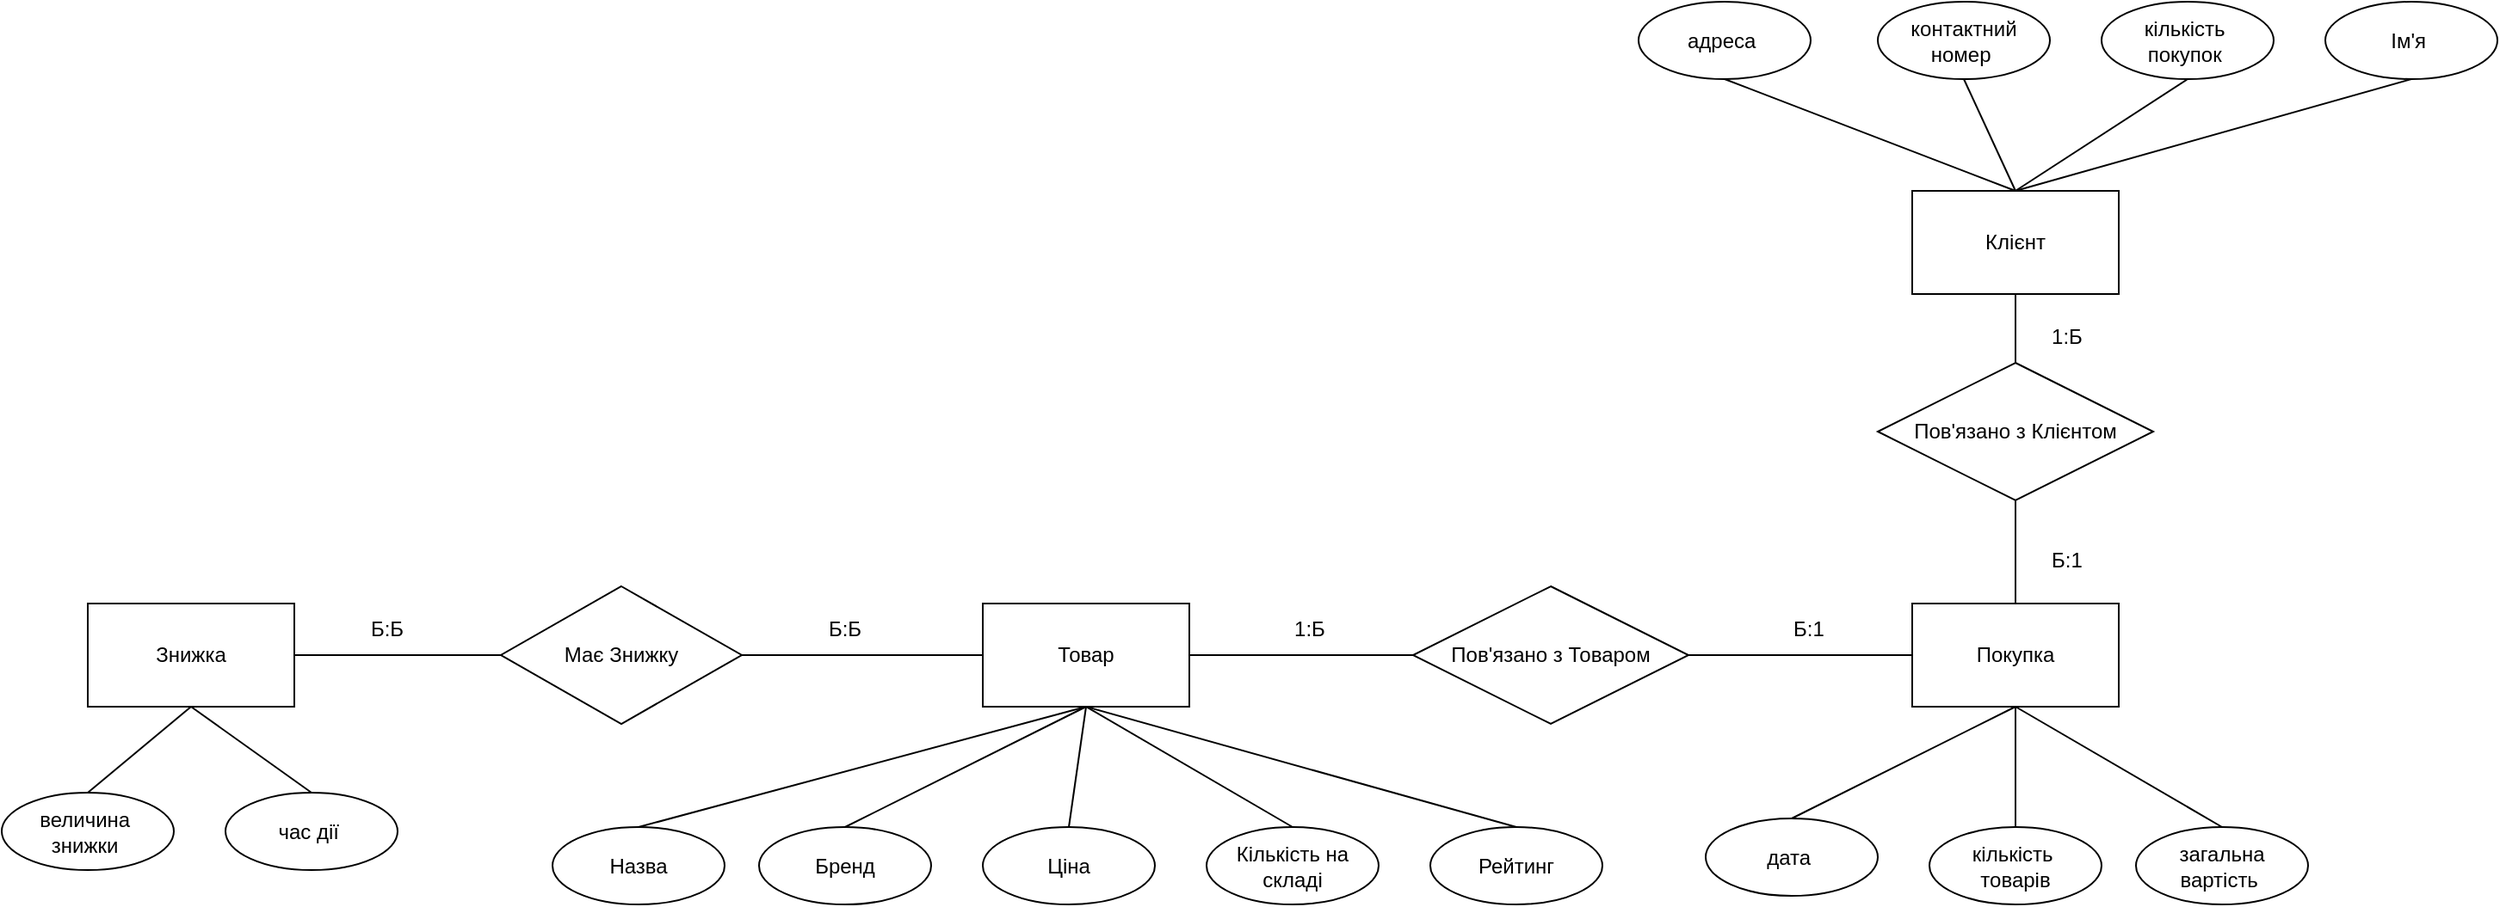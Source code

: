 <mxfile version="22.0.0" type="github">
  <diagram name="Страница — 1" id="rC-B-IihbgTvqLYvBs3h">
    <mxGraphModel dx="1519" dy="861" grid="0" gridSize="10" guides="0" tooltips="1" connect="0" arrows="0" fold="1" page="0" pageScale="1" pageWidth="827" pageHeight="1169" math="0" shadow="0">
      <root>
        <mxCell id="0" />
        <mxCell id="1" parent="0" />
        <mxCell id="mcsAyT45D13i0M1cORAj-3" value="Покупка" style="rounded=0;whiteSpace=wrap;html=1;" vertex="1" parent="1">
          <mxGeometry x="1300" y="460" width="120" height="60" as="geometry" />
        </mxCell>
        <mxCell id="mcsAyT45D13i0M1cORAj-4" value="Товар" style="rounded=0;whiteSpace=wrap;html=1;" vertex="1" parent="1">
          <mxGeometry x="760" y="460" width="120" height="60" as="geometry" />
        </mxCell>
        <mxCell id="mcsAyT45D13i0M1cORAj-5" value="Знижка" style="rounded=0;whiteSpace=wrap;html=1;" vertex="1" parent="1">
          <mxGeometry x="240" y="460" width="120" height="60" as="geometry" />
        </mxCell>
        <mxCell id="mcsAyT45D13i0M1cORAj-6" value="Клієнт" style="rounded=0;whiteSpace=wrap;html=1;" vertex="1" parent="1">
          <mxGeometry x="1300" y="220" width="120" height="60" as="geometry" />
        </mxCell>
        <mxCell id="mcsAyT45D13i0M1cORAj-7" value="Назва" style="ellipse;whiteSpace=wrap;html=1;" vertex="1" parent="1">
          <mxGeometry x="510" y="590" width="100" height="45" as="geometry" />
        </mxCell>
        <mxCell id="mcsAyT45D13i0M1cORAj-8" value="Бренд" style="ellipse;whiteSpace=wrap;html=1;" vertex="1" parent="1">
          <mxGeometry x="630" y="590" width="100" height="45" as="geometry" />
        </mxCell>
        <mxCell id="mcsAyT45D13i0M1cORAj-9" value="Кількість на складі" style="ellipse;whiteSpace=wrap;html=1;" vertex="1" parent="1">
          <mxGeometry x="890" y="590" width="100" height="45" as="geometry" />
        </mxCell>
        <mxCell id="mcsAyT45D13i0M1cORAj-10" value="Рейтинг" style="ellipse;whiteSpace=wrap;html=1;" vertex="1" parent="1">
          <mxGeometry x="1020" y="590" width="100" height="45" as="geometry" />
        </mxCell>
        <mxCell id="mcsAyT45D13i0M1cORAj-11" value="Ціна" style="ellipse;whiteSpace=wrap;html=1;" vertex="1" parent="1">
          <mxGeometry x="760" y="590" width="100" height="45" as="geometry" />
        </mxCell>
        <mxCell id="mcsAyT45D13i0M1cORAj-14" value="" style="endArrow=none;html=1;rounded=0;exitX=0.5;exitY=0;exitDx=0;exitDy=0;entryX=0.5;entryY=1;entryDx=0;entryDy=0;" edge="1" parent="1" source="mcsAyT45D13i0M1cORAj-7" target="mcsAyT45D13i0M1cORAj-4">
          <mxGeometry width="50" height="50" relative="1" as="geometry">
            <mxPoint x="790" y="580" as="sourcePoint" />
            <mxPoint x="840" y="530" as="targetPoint" />
          </mxGeometry>
        </mxCell>
        <mxCell id="mcsAyT45D13i0M1cORAj-15" value="" style="endArrow=none;html=1;rounded=0;entryX=0.5;entryY=1;entryDx=0;entryDy=0;exitX=0.5;exitY=0;exitDx=0;exitDy=0;" edge="1" parent="1" source="mcsAyT45D13i0M1cORAj-8" target="mcsAyT45D13i0M1cORAj-4">
          <mxGeometry width="50" height="50" relative="1" as="geometry">
            <mxPoint x="390" y="580" as="sourcePoint" />
            <mxPoint x="440" y="530" as="targetPoint" />
          </mxGeometry>
        </mxCell>
        <mxCell id="mcsAyT45D13i0M1cORAj-16" value="" style="endArrow=none;html=1;rounded=0;exitX=0.5;exitY=0;exitDx=0;exitDy=0;entryX=0.5;entryY=1;entryDx=0;entryDy=0;" edge="1" parent="1" source="mcsAyT45D13i0M1cORAj-11" target="mcsAyT45D13i0M1cORAj-4">
          <mxGeometry width="50" height="50" relative="1" as="geometry">
            <mxPoint x="390" y="580" as="sourcePoint" />
            <mxPoint x="810" y="520" as="targetPoint" />
          </mxGeometry>
        </mxCell>
        <mxCell id="mcsAyT45D13i0M1cORAj-17" value="" style="endArrow=none;html=1;rounded=0;entryX=0.5;entryY=1;entryDx=0;entryDy=0;exitX=0.5;exitY=0;exitDx=0;exitDy=0;" edge="1" parent="1" source="mcsAyT45D13i0M1cORAj-9" target="mcsAyT45D13i0M1cORAj-4">
          <mxGeometry width="50" height="50" relative="1" as="geometry">
            <mxPoint x="390" y="580" as="sourcePoint" />
            <mxPoint x="440" y="530" as="targetPoint" />
          </mxGeometry>
        </mxCell>
        <mxCell id="mcsAyT45D13i0M1cORAj-18" value="" style="endArrow=none;html=1;rounded=0;entryX=0.5;entryY=1;entryDx=0;entryDy=0;exitX=0.5;exitY=0;exitDx=0;exitDy=0;" edge="1" parent="1" source="mcsAyT45D13i0M1cORAj-10" target="mcsAyT45D13i0M1cORAj-4">
          <mxGeometry width="50" height="50" relative="1" as="geometry">
            <mxPoint x="390" y="580" as="sourcePoint" />
            <mxPoint x="440" y="530" as="targetPoint" />
          </mxGeometry>
        </mxCell>
        <mxCell id="mcsAyT45D13i0M1cORAj-19" value="Ім&#39;я&amp;nbsp;" style="ellipse;whiteSpace=wrap;html=1;" vertex="1" parent="1">
          <mxGeometry x="1540" y="110" width="100" height="45" as="geometry" />
        </mxCell>
        <mxCell id="mcsAyT45D13i0M1cORAj-20" value="адреса&amp;nbsp;" style="ellipse;whiteSpace=wrap;html=1;" vertex="1" parent="1">
          <mxGeometry x="1141" y="110" width="100" height="45" as="geometry" />
        </mxCell>
        <mxCell id="mcsAyT45D13i0M1cORAj-21" value="контактний номер&amp;nbsp;" style="ellipse;whiteSpace=wrap;html=1;" vertex="1" parent="1">
          <mxGeometry x="1280" y="110" width="100" height="45" as="geometry" />
        </mxCell>
        <mxCell id="mcsAyT45D13i0M1cORAj-22" value="кількість&amp;nbsp; покупок&amp;nbsp;" style="ellipse;whiteSpace=wrap;html=1;" vertex="1" parent="1">
          <mxGeometry x="1410" y="110" width="100" height="45" as="geometry" />
        </mxCell>
        <mxCell id="mcsAyT45D13i0M1cORAj-23" value="" style="endArrow=none;html=1;rounded=0;entryX=0.5;entryY=0;entryDx=0;entryDy=0;exitX=0.5;exitY=1;exitDx=0;exitDy=0;" edge="1" parent="1" source="mcsAyT45D13i0M1cORAj-19" target="mcsAyT45D13i0M1cORAj-6">
          <mxGeometry width="50" height="50" relative="1" as="geometry">
            <mxPoint x="390" y="510" as="sourcePoint" />
            <mxPoint x="440" y="460" as="targetPoint" />
          </mxGeometry>
        </mxCell>
        <mxCell id="mcsAyT45D13i0M1cORAj-24" value="" style="endArrow=none;html=1;rounded=0;entryX=0.5;entryY=0;entryDx=0;entryDy=0;exitX=0.5;exitY=1;exitDx=0;exitDy=0;" edge="1" parent="1" source="mcsAyT45D13i0M1cORAj-20" target="mcsAyT45D13i0M1cORAj-6">
          <mxGeometry width="50" height="50" relative="1" as="geometry">
            <mxPoint x="390" y="510" as="sourcePoint" />
            <mxPoint x="440" y="460" as="targetPoint" />
          </mxGeometry>
        </mxCell>
        <mxCell id="mcsAyT45D13i0M1cORAj-25" value="" style="endArrow=none;html=1;rounded=0;entryX=0.5;entryY=0;entryDx=0;entryDy=0;exitX=0.5;exitY=1;exitDx=0;exitDy=0;" edge="1" parent="1" source="mcsAyT45D13i0M1cORAj-21" target="mcsAyT45D13i0M1cORAj-6">
          <mxGeometry width="50" height="50" relative="1" as="geometry">
            <mxPoint x="390" y="510" as="sourcePoint" />
            <mxPoint x="440" y="460" as="targetPoint" />
          </mxGeometry>
        </mxCell>
        <mxCell id="mcsAyT45D13i0M1cORAj-26" value="" style="endArrow=none;html=1;rounded=0;entryX=0.5;entryY=0;entryDx=0;entryDy=0;exitX=0.5;exitY=1;exitDx=0;exitDy=0;" edge="1" parent="1" source="mcsAyT45D13i0M1cORAj-22" target="mcsAyT45D13i0M1cORAj-6">
          <mxGeometry width="50" height="50" relative="1" as="geometry">
            <mxPoint x="390" y="510" as="sourcePoint" />
            <mxPoint x="440" y="460" as="targetPoint" />
          </mxGeometry>
        </mxCell>
        <mxCell id="mcsAyT45D13i0M1cORAj-27" value="величина&amp;nbsp; знижки&amp;nbsp;" style="ellipse;whiteSpace=wrap;html=1;" vertex="1" parent="1">
          <mxGeometry x="190" y="570" width="100" height="45" as="geometry" />
        </mxCell>
        <mxCell id="mcsAyT45D13i0M1cORAj-28" value="час дії&amp;nbsp;" style="ellipse;whiteSpace=wrap;html=1;" vertex="1" parent="1">
          <mxGeometry x="320" y="570" width="100" height="45" as="geometry" />
        </mxCell>
        <mxCell id="mcsAyT45D13i0M1cORAj-29" value="" style="endArrow=none;html=1;rounded=0;entryX=0.5;entryY=1;entryDx=0;entryDy=0;exitX=0.5;exitY=0;exitDx=0;exitDy=0;" edge="1" parent="1" source="mcsAyT45D13i0M1cORAj-27" target="mcsAyT45D13i0M1cORAj-5">
          <mxGeometry width="50" height="50" relative="1" as="geometry">
            <mxPoint x="390" y="520" as="sourcePoint" />
            <mxPoint x="440" y="470" as="targetPoint" />
          </mxGeometry>
        </mxCell>
        <mxCell id="mcsAyT45D13i0M1cORAj-30" value="" style="endArrow=none;html=1;rounded=0;entryX=0.5;entryY=1;entryDx=0;entryDy=0;exitX=0.5;exitY=0;exitDx=0;exitDy=0;" edge="1" parent="1" source="mcsAyT45D13i0M1cORAj-28" target="mcsAyT45D13i0M1cORAj-5">
          <mxGeometry width="50" height="50" relative="1" as="geometry">
            <mxPoint x="390" y="520" as="sourcePoint" />
            <mxPoint x="440" y="470" as="targetPoint" />
          </mxGeometry>
        </mxCell>
        <mxCell id="mcsAyT45D13i0M1cORAj-31" value="кількість&amp;nbsp; &amp;nbsp;товарів&amp;nbsp;" style="ellipse;whiteSpace=wrap;html=1;" vertex="1" parent="1">
          <mxGeometry x="1310" y="590" width="100" height="45" as="geometry" />
        </mxCell>
        <mxCell id="mcsAyT45D13i0M1cORAj-32" value="загальна вартість&amp;nbsp;" style="ellipse;whiteSpace=wrap;html=1;" vertex="1" parent="1">
          <mxGeometry x="1430" y="590" width="100" height="45" as="geometry" />
        </mxCell>
        <mxCell id="mcsAyT45D13i0M1cORAj-33" value="дата&amp;nbsp;" style="ellipse;whiteSpace=wrap;html=1;" vertex="1" parent="1">
          <mxGeometry x="1180" y="585" width="100" height="45" as="geometry" />
        </mxCell>
        <mxCell id="mcsAyT45D13i0M1cORAj-34" value="" style="endArrow=none;html=1;rounded=0;entryX=0.5;entryY=1;entryDx=0;entryDy=0;exitX=0.5;exitY=0;exitDx=0;exitDy=0;" edge="1" parent="1" source="mcsAyT45D13i0M1cORAj-33" target="mcsAyT45D13i0M1cORAj-3">
          <mxGeometry width="50" height="50" relative="1" as="geometry">
            <mxPoint x="390" y="530" as="sourcePoint" />
            <mxPoint x="440" y="480" as="targetPoint" />
          </mxGeometry>
        </mxCell>
        <mxCell id="mcsAyT45D13i0M1cORAj-35" value="" style="endArrow=none;html=1;rounded=0;entryX=0.5;entryY=1;entryDx=0;entryDy=0;exitX=0.5;exitY=0;exitDx=0;exitDy=0;" edge="1" parent="1" source="mcsAyT45D13i0M1cORAj-31" target="mcsAyT45D13i0M1cORAj-3">
          <mxGeometry width="50" height="50" relative="1" as="geometry">
            <mxPoint x="390" y="530" as="sourcePoint" />
            <mxPoint x="440" y="480" as="targetPoint" />
          </mxGeometry>
        </mxCell>
        <mxCell id="mcsAyT45D13i0M1cORAj-36" value="" style="endArrow=none;html=1;rounded=0;entryX=0.5;entryY=1;entryDx=0;entryDy=0;exitX=0.5;exitY=0;exitDx=0;exitDy=0;" edge="1" parent="1" source="mcsAyT45D13i0M1cORAj-32" target="mcsAyT45D13i0M1cORAj-3">
          <mxGeometry width="50" height="50" relative="1" as="geometry">
            <mxPoint x="390" y="530" as="sourcePoint" />
            <mxPoint x="440" y="480" as="targetPoint" />
          </mxGeometry>
        </mxCell>
        <mxCell id="mcsAyT45D13i0M1cORAj-37" value="Має Знижку" style="rhombus;whiteSpace=wrap;html=1;" vertex="1" parent="1">
          <mxGeometry x="480" y="450" width="140" height="80" as="geometry" />
        </mxCell>
        <mxCell id="mcsAyT45D13i0M1cORAj-38" value="" style="endArrow=none;html=1;rounded=0;exitX=1;exitY=0.5;exitDx=0;exitDy=0;entryX=0;entryY=0.5;entryDx=0;entryDy=0;" edge="1" parent="1" source="mcsAyT45D13i0M1cORAj-5" target="mcsAyT45D13i0M1cORAj-37">
          <mxGeometry width="50" height="50" relative="1" as="geometry">
            <mxPoint x="390" y="530" as="sourcePoint" />
            <mxPoint x="440" y="480" as="targetPoint" />
          </mxGeometry>
        </mxCell>
        <mxCell id="mcsAyT45D13i0M1cORAj-39" value="" style="endArrow=none;html=1;rounded=0;entryX=1;entryY=0.5;entryDx=0;entryDy=0;exitX=0;exitY=0.5;exitDx=0;exitDy=0;" edge="1" parent="1" source="mcsAyT45D13i0M1cORAj-4" target="mcsAyT45D13i0M1cORAj-37">
          <mxGeometry width="50" height="50" relative="1" as="geometry">
            <mxPoint x="390" y="530" as="sourcePoint" />
            <mxPoint x="440" y="480" as="targetPoint" />
          </mxGeometry>
        </mxCell>
        <mxCell id="mcsAyT45D13i0M1cORAj-40" value="Б:Б" style="text;html=1;strokeColor=none;fillColor=none;align=center;verticalAlign=middle;whiteSpace=wrap;rounded=0;" vertex="1" parent="1">
          <mxGeometry x="384" y="460" width="60" height="30" as="geometry" />
        </mxCell>
        <mxCell id="mcsAyT45D13i0M1cORAj-42" value="Б:Б" style="text;html=1;strokeColor=none;fillColor=none;align=center;verticalAlign=middle;whiteSpace=wrap;rounded=0;" vertex="1" parent="1">
          <mxGeometry x="650" y="460" width="60" height="30" as="geometry" />
        </mxCell>
        <mxCell id="mcsAyT45D13i0M1cORAj-44" value="Пов&#39;язано з Товаром" style="rhombus;whiteSpace=wrap;html=1;" vertex="1" parent="1">
          <mxGeometry x="1010" y="450" width="160" height="80" as="geometry" />
        </mxCell>
        <mxCell id="mcsAyT45D13i0M1cORAj-46" value="" style="endArrow=none;html=1;rounded=0;exitX=1;exitY=0.5;exitDx=0;exitDy=0;entryX=0;entryY=0.5;entryDx=0;entryDy=0;" edge="1" parent="1" source="mcsAyT45D13i0M1cORAj-44" target="mcsAyT45D13i0M1cORAj-3">
          <mxGeometry width="50" height="50" relative="1" as="geometry">
            <mxPoint x="1040" y="550" as="sourcePoint" />
            <mxPoint x="1090" y="500" as="targetPoint" />
          </mxGeometry>
        </mxCell>
        <mxCell id="mcsAyT45D13i0M1cORAj-47" value="" style="endArrow=none;html=1;rounded=0;exitX=1;exitY=0.5;exitDx=0;exitDy=0;entryX=0;entryY=0.5;entryDx=0;entryDy=0;" edge="1" parent="1" source="mcsAyT45D13i0M1cORAj-4" target="mcsAyT45D13i0M1cORAj-44">
          <mxGeometry width="50" height="50" relative="1" as="geometry">
            <mxPoint x="1040" y="550" as="sourcePoint" />
            <mxPoint x="1090" y="500" as="targetPoint" />
          </mxGeometry>
        </mxCell>
        <mxCell id="mcsAyT45D13i0M1cORAj-48" value="Б:1" style="text;html=1;strokeColor=none;fillColor=none;align=center;verticalAlign=middle;whiteSpace=wrap;rounded=0;" vertex="1" parent="1">
          <mxGeometry x="1210" y="460" width="60" height="30" as="geometry" />
        </mxCell>
        <mxCell id="mcsAyT45D13i0M1cORAj-49" value="1:Б" style="text;html=1;strokeColor=none;fillColor=none;align=center;verticalAlign=middle;whiteSpace=wrap;rounded=0;" vertex="1" parent="1">
          <mxGeometry x="920" y="460" width="60" height="30" as="geometry" />
        </mxCell>
        <mxCell id="mcsAyT45D13i0M1cORAj-51" value="Пов&#39;язано з Клієнтом" style="rhombus;whiteSpace=wrap;html=1;" vertex="1" parent="1">
          <mxGeometry x="1280" y="320" width="160" height="80" as="geometry" />
        </mxCell>
        <mxCell id="mcsAyT45D13i0M1cORAj-52" value="" style="endArrow=none;html=1;rounded=0;entryX=0.5;entryY=1;entryDx=0;entryDy=0;" edge="1" parent="1" source="mcsAyT45D13i0M1cORAj-51" target="mcsAyT45D13i0M1cORAj-6">
          <mxGeometry width="50" height="50" relative="1" as="geometry">
            <mxPoint x="1350" y="550" as="sourcePoint" />
            <mxPoint x="1400" y="500" as="targetPoint" />
          </mxGeometry>
        </mxCell>
        <mxCell id="mcsAyT45D13i0M1cORAj-53" value="" style="endArrow=none;html=1;rounded=0;entryX=0.5;entryY=1;entryDx=0;entryDy=0;exitX=0.5;exitY=0;exitDx=0;exitDy=0;" edge="1" parent="1" source="mcsAyT45D13i0M1cORAj-3" target="mcsAyT45D13i0M1cORAj-51">
          <mxGeometry width="50" height="50" relative="1" as="geometry">
            <mxPoint x="1350" y="550" as="sourcePoint" />
            <mxPoint x="1400" y="500" as="targetPoint" />
          </mxGeometry>
        </mxCell>
        <mxCell id="mcsAyT45D13i0M1cORAj-54" value="Б:1" style="text;html=1;strokeColor=none;fillColor=none;align=center;verticalAlign=middle;whiteSpace=wrap;rounded=0;" vertex="1" parent="1">
          <mxGeometry x="1360" y="420" width="60" height="30" as="geometry" />
        </mxCell>
        <mxCell id="mcsAyT45D13i0M1cORAj-55" value="1:Б" style="text;html=1;strokeColor=none;fillColor=none;align=center;verticalAlign=middle;whiteSpace=wrap;rounded=0;" vertex="1" parent="1">
          <mxGeometry x="1360" y="290" width="60" height="30" as="geometry" />
        </mxCell>
      </root>
    </mxGraphModel>
  </diagram>
</mxfile>

